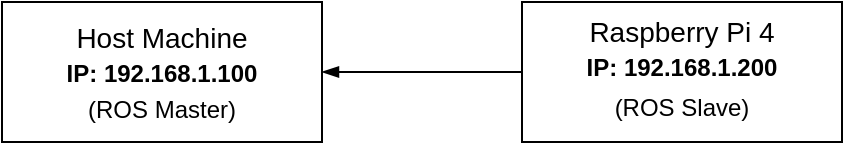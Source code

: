 <mxfile version="13.10.0" type="embed">
    <diagram id="DrZXiVs0aSQVqa0aRuP6" name="software">
        <mxGraphModel dx="798" dy="612" grid="1" gridSize="10" guides="1" tooltips="1" connect="1" arrows="1" fold="1" page="1" pageScale="1" pageWidth="850" pageHeight="1100" math="0" shadow="0" extFonts="Rubik^https://fonts.googleapis.com/css?family=Rubik|Roboto^https://fonts.googleapis.com/css?family=Roboto">
            <root>
                <mxCell id="RKsdGQdphBBXt08AxXi1-0"/>
                <mxCell id="RKsdGQdphBBXt08AxXi1-1" parent="RKsdGQdphBBXt08AxXi1-0"/>
                <mxCell id="P9GwloWI6S9LXT880i7l-4" style="edgeStyle=orthogonalEdgeStyle;orthogonalLoop=1;jettySize=auto;html=1;entryX=1;entryY=0.5;entryDx=0;entryDy=0;endArrow=blockThin;endFill=1;strokeWidth=1;fontFamily=Helvetica;fontSize=13;fillColor=#dae8fc;startArrow=none;startFill=0;exitX=0;exitY=0.5;exitDx=0;exitDy=0;rounded=0;fontColor=#000000;strokeColor=#000000;" parent="RKsdGQdphBBXt08AxXi1-1" source="9c7RmDfzx6HJ3sPSUytA-1" target="9c7RmDfzx6HJ3sPSUytA-36" edge="1">
                    <mxGeometry relative="1" as="geometry"/>
                </mxCell>
                <mxCell id="9c7RmDfzx6HJ3sPSUytA-1" value="&lt;div style=&quot;font-size: 14px&quot;&gt;Raspberry Pi 4&lt;/div&gt;&lt;div style=&quot;font-size: 12px&quot;&gt;&lt;font&gt;&lt;b&gt;&lt;font style=&quot;line-height: 160% ; font-size: 12px&quot;&gt;IP: 192.168.1.200&lt;/font&gt;&lt;/b&gt;&lt;/font&gt;&lt;/div&gt;&lt;div&gt;&lt;font&gt;&lt;font style=&quot;line-height: 160%&quot;&gt;&lt;span style=&quot;font-size: 12px ; line-height: 120%&quot;&gt;(ROS Slave)&lt;/span&gt;&lt;br&gt;&lt;/font&gt;&lt;/font&gt;&lt;/div&gt;" style="rounded=0;whiteSpace=wrap;html=1;shadow=0;glass=0;comic=0;strokeColor=#000000;strokeWidth=1;fillColor=#ffffff;gradientColor=none;fontFamily=Helvetica;FType=g;fontSize=13;fontColor=#000000;" parent="RKsdGQdphBBXt08AxXi1-1" vertex="1">
                    <mxGeometry x="550" y="160" width="160" height="70" as="geometry"/>
                </mxCell>
                <mxCell id="9c7RmDfzx6HJ3sPSUytA-36" value="&lt;div&gt;&lt;font style=&quot;font-size: 14px&quot;&gt;Host Machine&lt;br&gt;&lt;/font&gt;&lt;/div&gt;&lt;div style=&quot;font-size: 12px&quot;&gt;&lt;font&gt;&lt;b style=&quot;line-height: 160%&quot;&gt;IP: 192.168.1.100&lt;/b&gt;&lt;/font&gt;&lt;/div&gt;&lt;div&gt;&lt;font&gt;&lt;span style=&quot;font-size: 12px&quot;&gt;(ROS Master)&lt;/span&gt;&lt;br&gt;&lt;/font&gt;&lt;/div&gt;" style="rounded=0;whiteSpace=wrap;html=1;shadow=0;glass=0;comic=0;strokeColor=#000000;strokeWidth=1;fillColor=#ffffff;gradientColor=none;fontFamily=Helvetica;fontSize=13;FType=g;fontColor=#000000;" parent="RKsdGQdphBBXt08AxXi1-1" vertex="1">
                    <mxGeometry x="290" y="160" width="160" height="70" as="geometry"/>
                </mxCell>
            </root>
        </mxGraphModel>
    </diagram>
</mxfile>